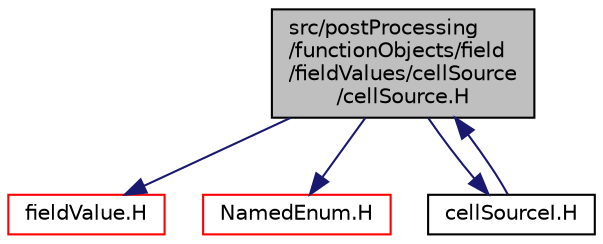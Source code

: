 digraph "src/postProcessing/functionObjects/field/fieldValues/cellSource/cellSource.H"
{
  bgcolor="transparent";
  edge [fontname="Helvetica",fontsize="10",labelfontname="Helvetica",labelfontsize="10"];
  node [fontname="Helvetica",fontsize="10",shape=record];
  Node1 [label="src/postProcessing\l/functionObjects/field\l/fieldValues/cellSource\l/cellSource.H",height=0.2,width=0.4,color="black", fillcolor="grey75", style="filled", fontcolor="black"];
  Node1 -> Node2 [color="midnightblue",fontsize="10",style="solid",fontname="Helvetica"];
  Node2 [label="fieldValue.H",height=0.2,width=0.4,color="red",URL="$a09416.html"];
  Node1 -> Node3 [color="midnightblue",fontsize="10",style="solid",fontname="Helvetica"];
  Node3 [label="NamedEnum.H",height=0.2,width=0.4,color="red",URL="$a07858.html"];
  Node1 -> Node4 [color="midnightblue",fontsize="10",style="solid",fontname="Helvetica"];
  Node4 [label="cellSourceI.H",height=0.2,width=0.4,color="black",URL="$a09409.html"];
  Node4 -> Node1 [color="midnightblue",fontsize="10",style="solid",fontname="Helvetica"];
}
